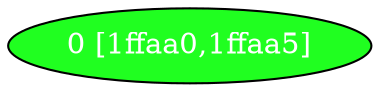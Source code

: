 diGraph libnss3{
	libnss3_0  [style=filled fillcolor="#20FF20" fontcolor="#ffffff" shape=oval label="0 [1ffaa0,1ffaa5]"]


}
